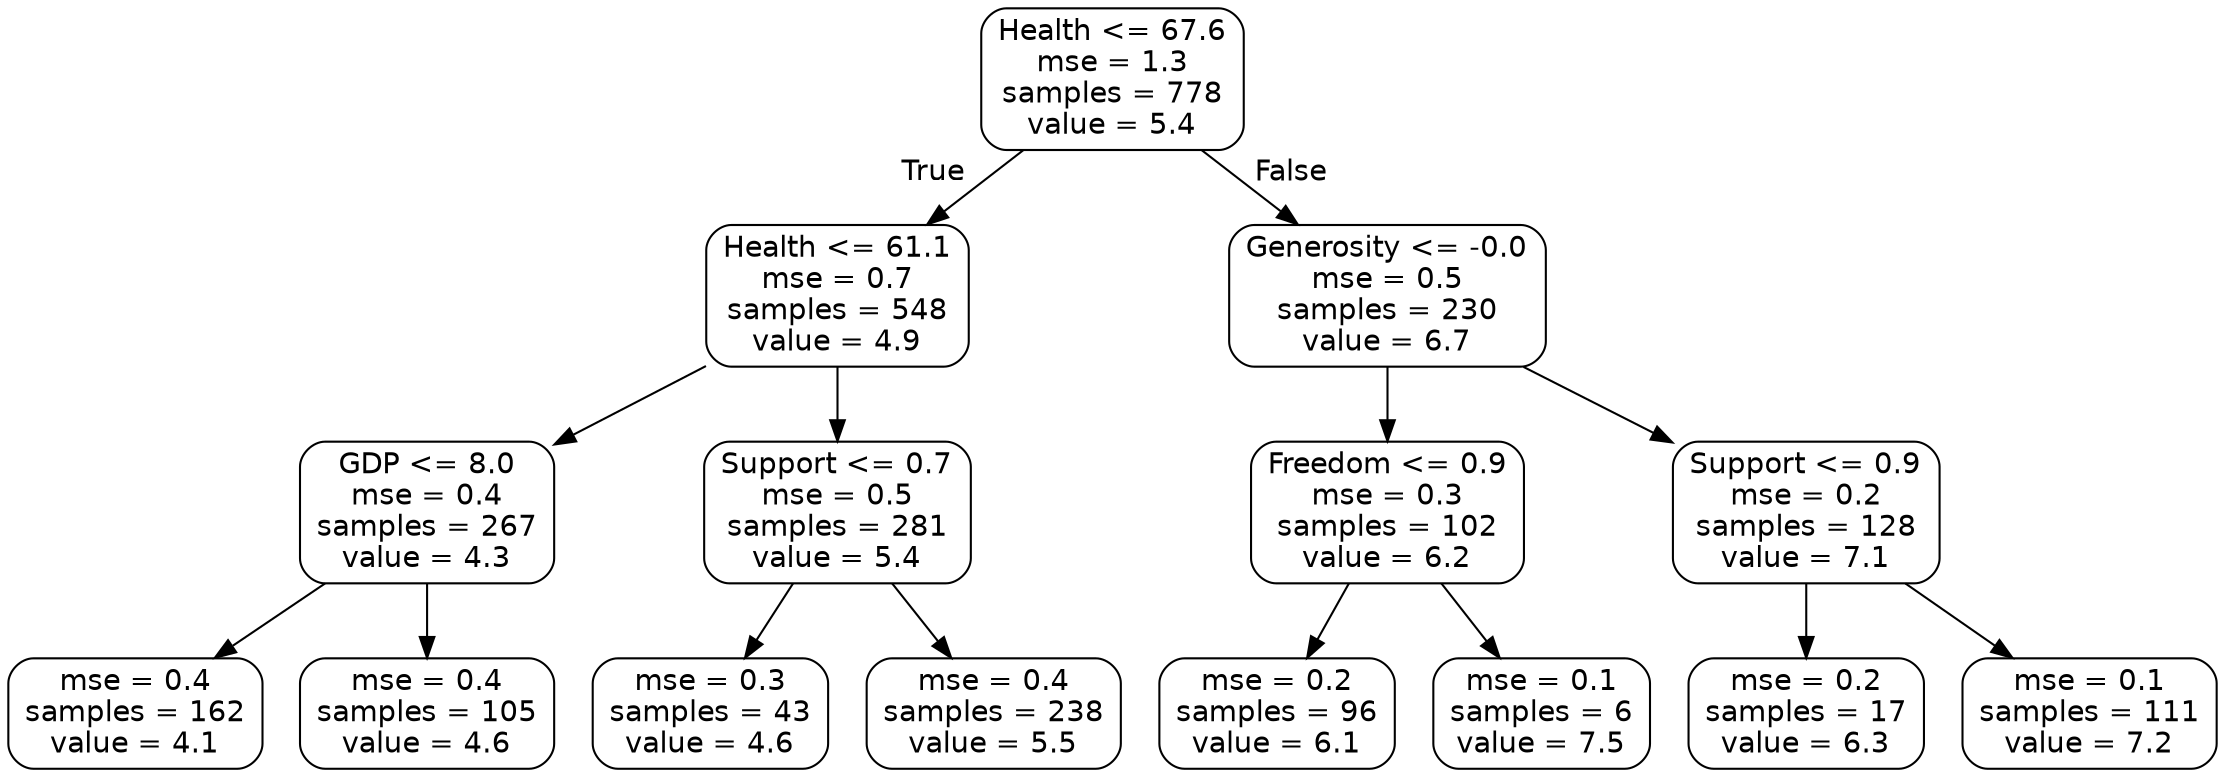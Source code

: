 digraph Tree {
node [shape=box, style="rounded", color="black", fontname=helvetica] ;
edge [fontname=helvetica] ;
0 [label="Health <= 67.6\nmse = 1.3\nsamples = 778\nvalue = 5.4"] ;
1 [label="Health <= 61.1\nmse = 0.7\nsamples = 548\nvalue = 4.9"] ;
0 -> 1 [labeldistance=2.5, labelangle=45, headlabel="True"] ;
2 [label="GDP <= 8.0\nmse = 0.4\nsamples = 267\nvalue = 4.3"] ;
1 -> 2 ;
3 [label="mse = 0.4\nsamples = 162\nvalue = 4.1"] ;
2 -> 3 ;
4 [label="mse = 0.4\nsamples = 105\nvalue = 4.6"] ;
2 -> 4 ;
5 [label="Support <= 0.7\nmse = 0.5\nsamples = 281\nvalue = 5.4"] ;
1 -> 5 ;
6 [label="mse = 0.3\nsamples = 43\nvalue = 4.6"] ;
5 -> 6 ;
7 [label="mse = 0.4\nsamples = 238\nvalue = 5.5"] ;
5 -> 7 ;
8 [label="Generosity <= -0.0\nmse = 0.5\nsamples = 230\nvalue = 6.7"] ;
0 -> 8 [labeldistance=2.5, labelangle=-45, headlabel="False"] ;
9 [label="Freedom <= 0.9\nmse = 0.3\nsamples = 102\nvalue = 6.2"] ;
8 -> 9 ;
10 [label="mse = 0.2\nsamples = 96\nvalue = 6.1"] ;
9 -> 10 ;
11 [label="mse = 0.1\nsamples = 6\nvalue = 7.5"] ;
9 -> 11 ;
12 [label="Support <= 0.9\nmse = 0.2\nsamples = 128\nvalue = 7.1"] ;
8 -> 12 ;
13 [label="mse = 0.2\nsamples = 17\nvalue = 6.3"] ;
12 -> 13 ;
14 [label="mse = 0.1\nsamples = 111\nvalue = 7.2"] ;
12 -> 14 ;
}